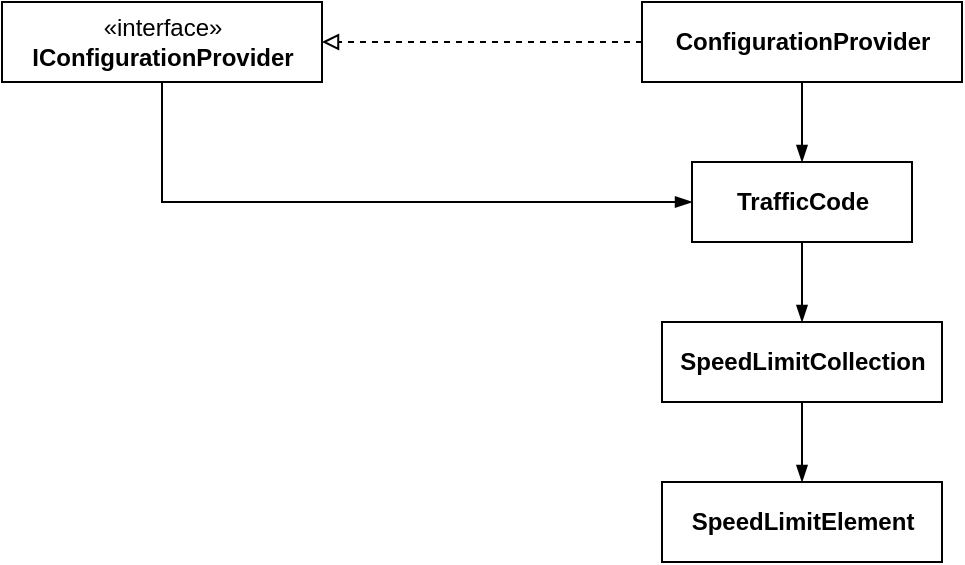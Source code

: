 <mxfile version="13.1.3" type="device"><diagram id="To_MzuOyUDqe9jOspyhD" name="Page-1"><mxGraphModel dx="868" dy="479" grid="1" gridSize="10" guides="1" tooltips="1" connect="1" arrows="1" fold="1" page="1" pageScale="1" pageWidth="827" pageHeight="1169" math="0" shadow="0"><root><mxCell id="0"/><mxCell id="1" parent="0"/><mxCell id="RDMEPLMNv1B7iU9SU5Ko-7" style="edgeStyle=orthogonalEdgeStyle;rounded=0;orthogonalLoop=1;jettySize=auto;html=1;entryX=0;entryY=0.5;entryDx=0;entryDy=0;endArrow=blockThin;endFill=1;" edge="1" parent="1" source="RDMEPLMNv1B7iU9SU5Ko-1" target="RDMEPLMNv1B7iU9SU5Ko-4"><mxGeometry relative="1" as="geometry"><Array as="points"><mxPoint x="160" y="180"/></Array></mxGeometry></mxCell><mxCell id="RDMEPLMNv1B7iU9SU5Ko-1" value="«interface»&lt;br&gt;&lt;div&gt;&lt;b&gt;IConfigurationProvider&lt;/b&gt;&lt;/div&gt;" style="html=1;" vertex="1" parent="1"><mxGeometry x="80" y="80" width="160" height="40" as="geometry"/></mxCell><mxCell id="RDMEPLMNv1B7iU9SU5Ko-3" style="edgeStyle=orthogonalEdgeStyle;rounded=0;orthogonalLoop=1;jettySize=auto;html=1;endArrow=block;endFill=0;dashed=1;" edge="1" parent="1" source="RDMEPLMNv1B7iU9SU5Ko-2" target="RDMEPLMNv1B7iU9SU5Ko-1"><mxGeometry relative="1" as="geometry"/></mxCell><mxCell id="RDMEPLMNv1B7iU9SU5Ko-5" style="edgeStyle=orthogonalEdgeStyle;rounded=0;orthogonalLoop=1;jettySize=auto;html=1;endArrow=blockThin;endFill=1;" edge="1" parent="1" source="RDMEPLMNv1B7iU9SU5Ko-2" target="RDMEPLMNv1B7iU9SU5Ko-4"><mxGeometry relative="1" as="geometry"/></mxCell><mxCell id="RDMEPLMNv1B7iU9SU5Ko-2" value="&lt;div&gt;ConfigurationProvider&lt;/div&gt;" style="html=1;fontStyle=1" vertex="1" parent="1"><mxGeometry x="400" y="80" width="160" height="40" as="geometry"/></mxCell><mxCell id="RDMEPLMNv1B7iU9SU5Ko-9" style="edgeStyle=orthogonalEdgeStyle;rounded=0;orthogonalLoop=1;jettySize=auto;html=1;entryX=0.5;entryY=0;entryDx=0;entryDy=0;endArrow=blockThin;endFill=1;" edge="1" parent="1" source="RDMEPLMNv1B7iU9SU5Ko-4" target="RDMEPLMNv1B7iU9SU5Ko-8"><mxGeometry relative="1" as="geometry"/></mxCell><mxCell id="RDMEPLMNv1B7iU9SU5Ko-4" value="&lt;div&gt;&lt;b&gt;TrafficCode&lt;/b&gt;&lt;/div&gt;" style="html=1;" vertex="1" parent="1"><mxGeometry x="425" y="160" width="110" height="40" as="geometry"/></mxCell><mxCell id="RDMEPLMNv1B7iU9SU5Ko-11" style="edgeStyle=orthogonalEdgeStyle;rounded=0;orthogonalLoop=1;jettySize=auto;html=1;entryX=0.5;entryY=0;entryDx=0;entryDy=0;endArrow=blockThin;endFill=1;" edge="1" parent="1" source="RDMEPLMNv1B7iU9SU5Ko-8" target="RDMEPLMNv1B7iU9SU5Ko-10"><mxGeometry relative="1" as="geometry"/></mxCell><mxCell id="RDMEPLMNv1B7iU9SU5Ko-8" value="&lt;b&gt;SpeedLimitCollection&lt;/b&gt;" style="html=1;" vertex="1" parent="1"><mxGeometry x="410" y="240" width="140" height="40" as="geometry"/></mxCell><mxCell id="RDMEPLMNv1B7iU9SU5Ko-10" value="&lt;b&gt;SpeedLimitElement&lt;/b&gt;" style="html=1;" vertex="1" parent="1"><mxGeometry x="410" y="320" width="140" height="40" as="geometry"/></mxCell></root></mxGraphModel></diagram></mxfile>